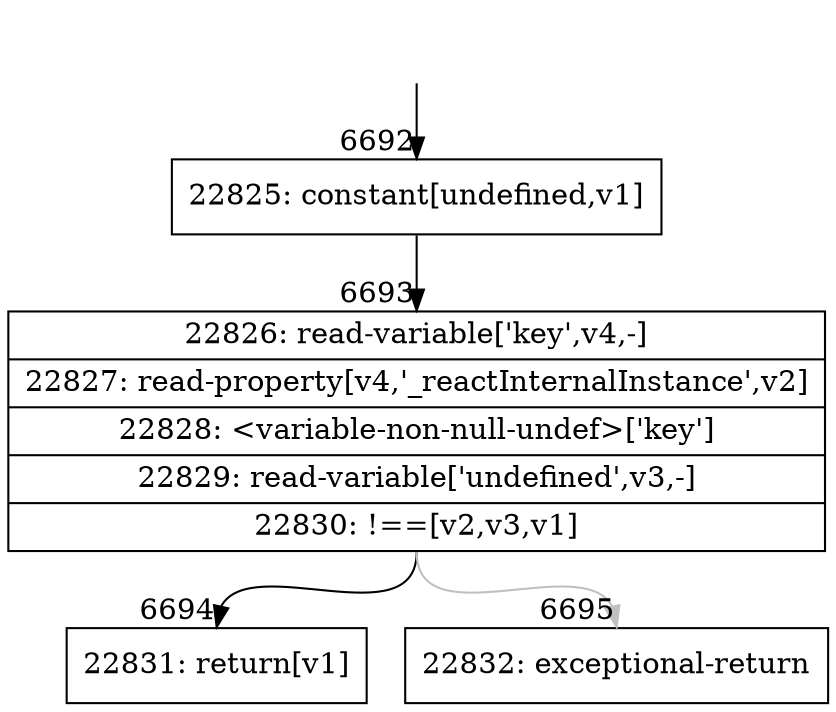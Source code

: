 digraph {
rankdir="TD"
BB_entry461[shape=none,label=""];
BB_entry461 -> BB6692 [tailport=s, headport=n, headlabel="    6692"]
BB6692 [shape=record label="{22825: constant[undefined,v1]}" ] 
BB6692 -> BB6693 [tailport=s, headport=n, headlabel="      6693"]
BB6693 [shape=record label="{22826: read-variable['key',v4,-]|22827: read-property[v4,'_reactInternalInstance',v2]|22828: \<variable-non-null-undef\>['key']|22829: read-variable['undefined',v3,-]|22830: !==[v2,v3,v1]}" ] 
BB6693 -> BB6694 [tailport=s, headport=n, headlabel="      6694"]
BB6693 -> BB6695 [tailport=s, headport=n, color=gray, headlabel="      6695"]
BB6694 [shape=record label="{22831: return[v1]}" ] 
BB6695 [shape=record label="{22832: exceptional-return}" ] 
//#$~ 11694
}
